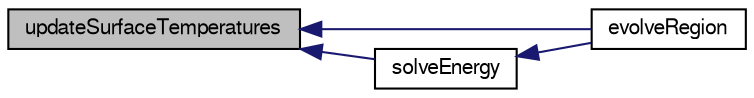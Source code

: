 digraph "updateSurfaceTemperatures"
{
  bgcolor="transparent";
  edge [fontname="FreeSans",fontsize="10",labelfontname="FreeSans",labelfontsize="10"];
  node [fontname="FreeSans",fontsize="10",shape=record];
  rankdir="LR";
  Node762 [label="updateSurfaceTemperatures",height=0.2,width=0.4,color="black", fillcolor="grey75", style="filled", fontcolor="black"];
  Node762 -> Node763 [dir="back",color="midnightblue",fontsize="10",style="solid",fontname="FreeSans"];
  Node763 [label="evolveRegion",height=0.2,width=0.4,color="black",URL="$a29182.html#afde8f52457f90e83a4eaf49755c19ec9",tooltip="Evolve the film equations. "];
  Node762 -> Node764 [dir="back",color="midnightblue",fontsize="10",style="solid",fontname="FreeSans"];
  Node764 [label="solveEnergy",height=0.2,width=0.4,color="black",URL="$a29182.html#a533e6e7fb2c00cd976a89d545355000c",tooltip="Solve energy equation. "];
  Node764 -> Node763 [dir="back",color="midnightblue",fontsize="10",style="solid",fontname="FreeSans"];
}
